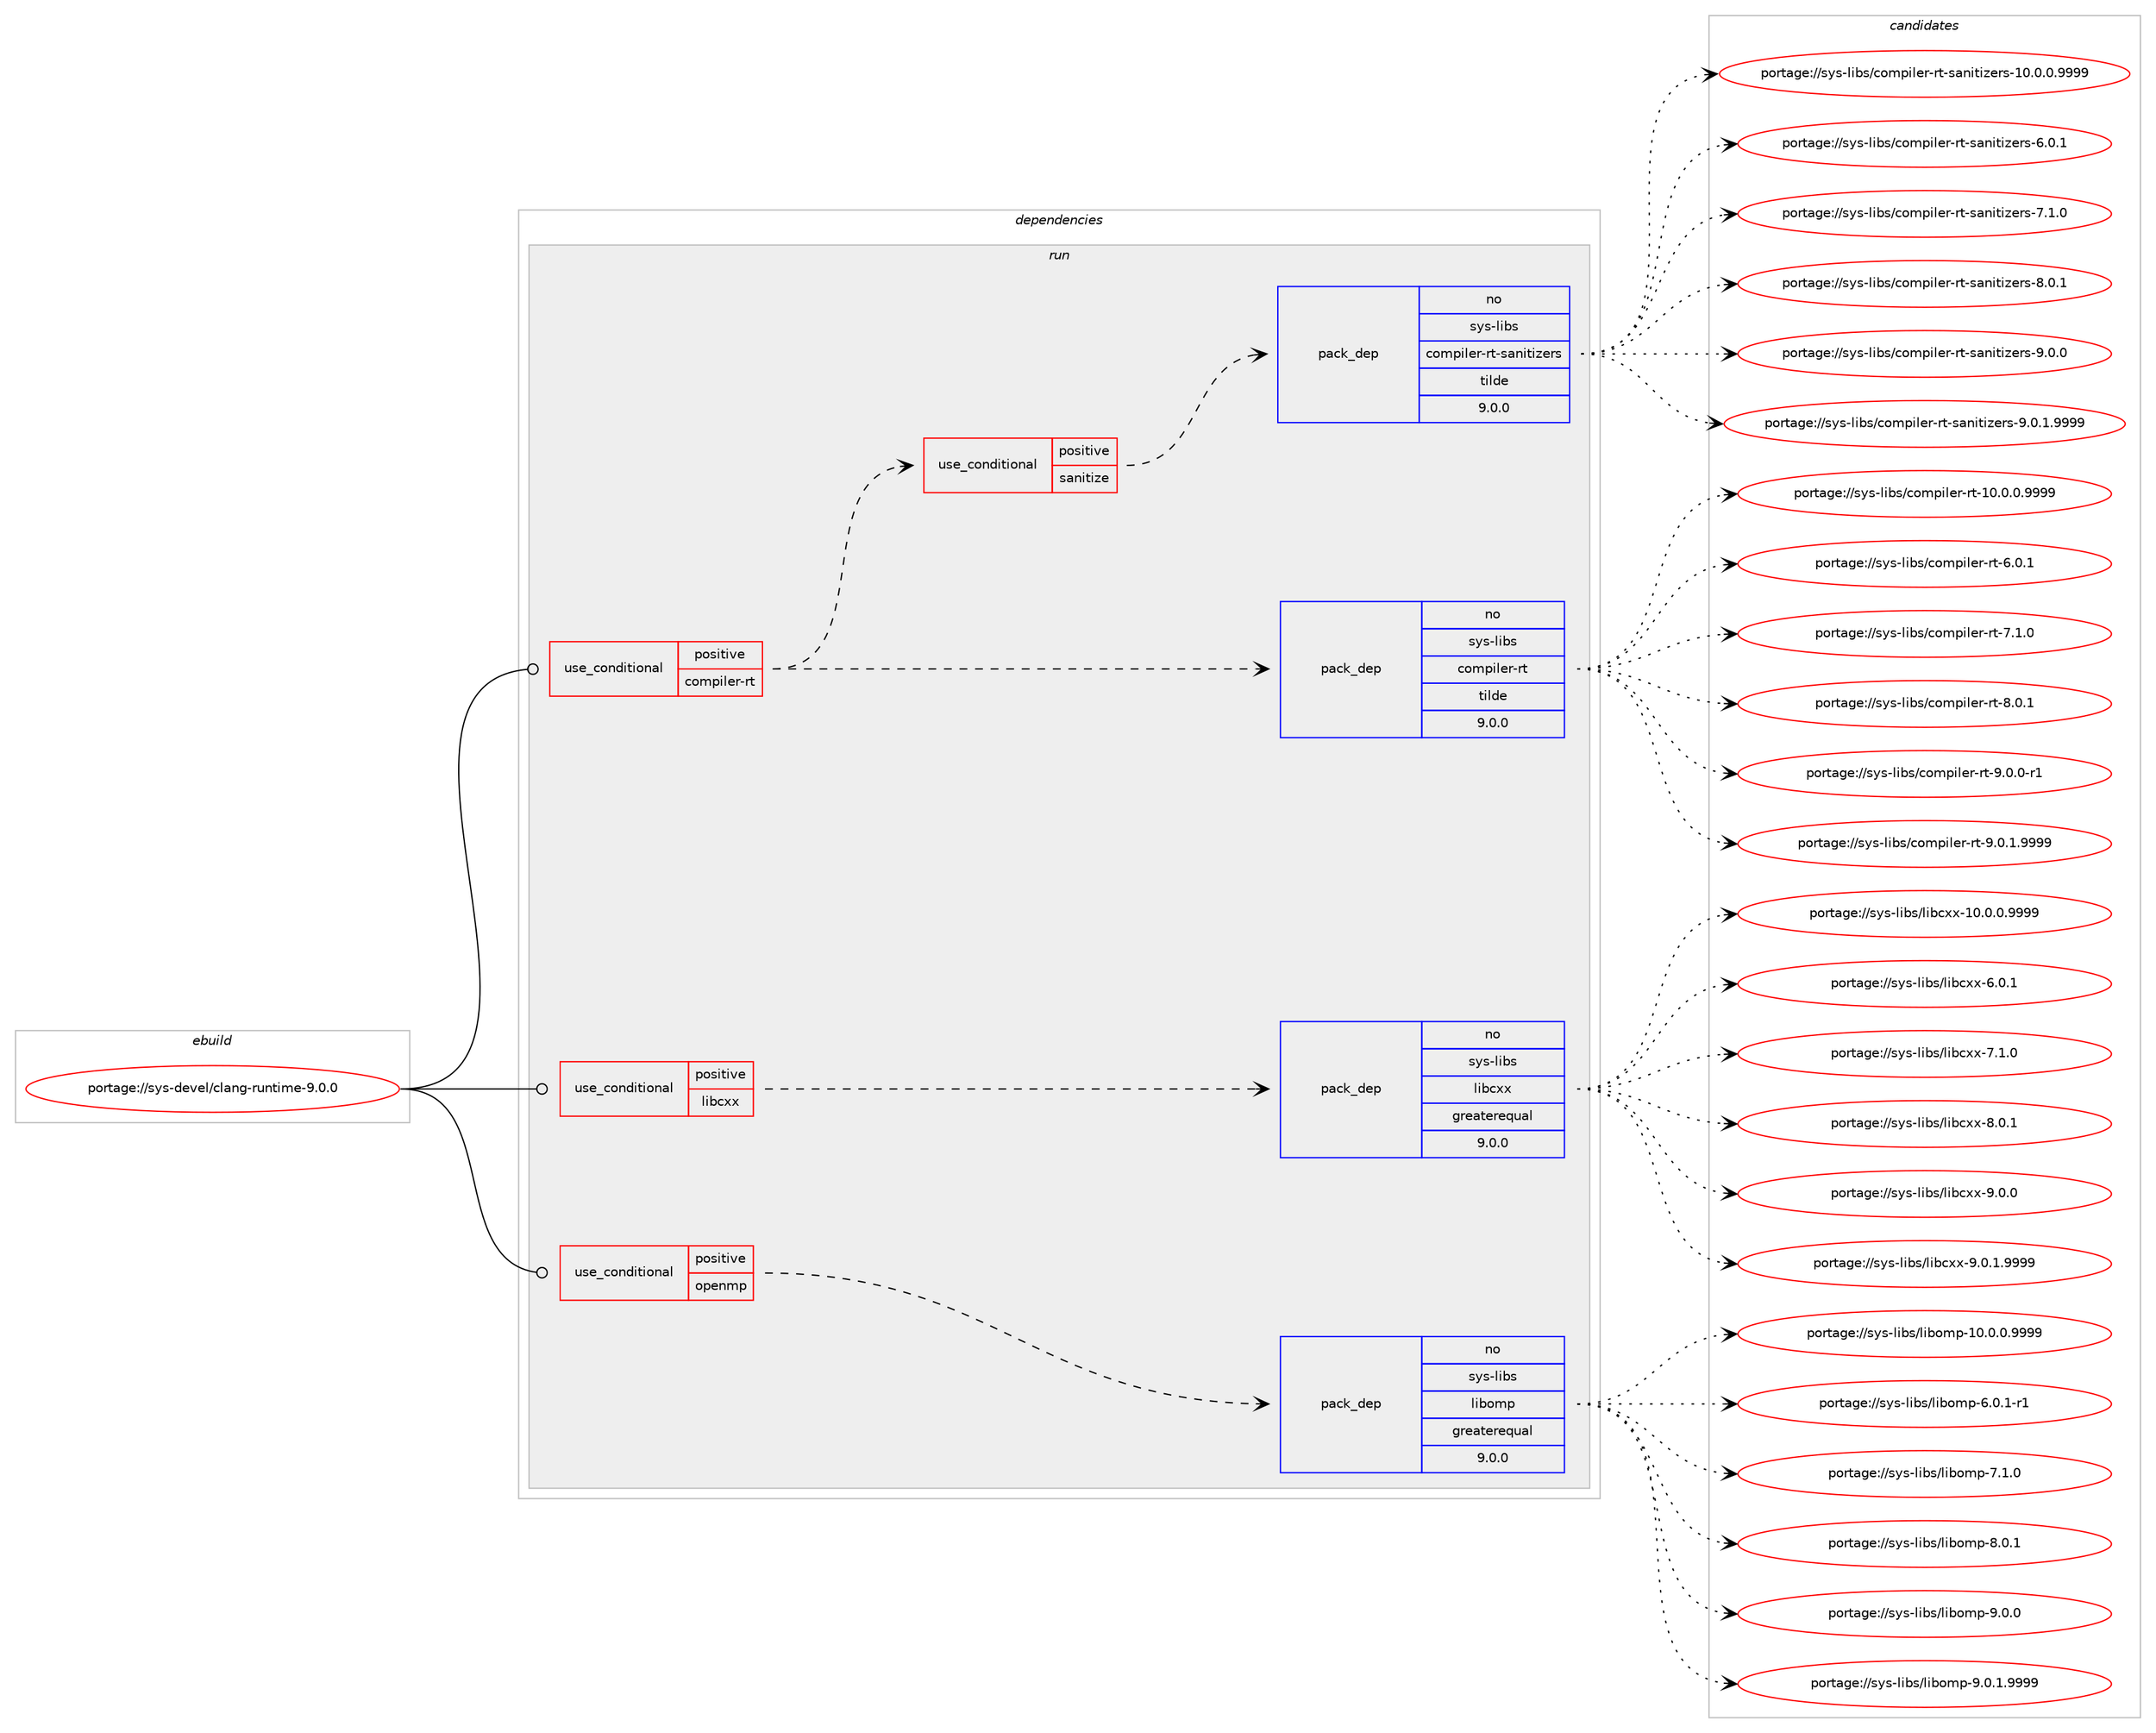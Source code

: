 digraph prolog {

# *************
# Graph options
# *************

newrank=true;
concentrate=true;
compound=true;
graph [rankdir=LR,fontname=Helvetica,fontsize=10,ranksep=1.5];#, ranksep=2.5, nodesep=0.2];
edge  [arrowhead=vee];
node  [fontname=Helvetica,fontsize=10];

# **********
# The ebuild
# **********

subgraph cluster_leftcol {
color=gray;
rank=same;
label=<<i>ebuild</i>>;
id [label="portage://sys-devel/clang-runtime-9.0.0", color=red, width=4, href="../sys-devel/clang-runtime-9.0.0.svg"];
}

# ****************
# The dependencies
# ****************

subgraph cluster_midcol {
color=gray;
label=<<i>dependencies</i>>;
subgraph cluster_compile {
fillcolor="#eeeeee";
style=filled;
label=<<i>compile</i>>;
}
subgraph cluster_compileandrun {
fillcolor="#eeeeee";
style=filled;
label=<<i>compile and run</i>>;
}
subgraph cluster_run {
fillcolor="#eeeeee";
style=filled;
label=<<i>run</i>>;
subgraph cond102242 {
dependency422073 [label=<<TABLE BORDER="0" CELLBORDER="1" CELLSPACING="0" CELLPADDING="4"><TR><TD ROWSPAN="3" CELLPADDING="10">use_conditional</TD></TR><TR><TD>positive</TD></TR><TR><TD>compiler-rt</TD></TR></TABLE>>, shape=none, color=red];
subgraph pack312785 {
dependency422074 [label=<<TABLE BORDER="0" CELLBORDER="1" CELLSPACING="0" CELLPADDING="4" WIDTH="220"><TR><TD ROWSPAN="6" CELLPADDING="30">pack_dep</TD></TR><TR><TD WIDTH="110">no</TD></TR><TR><TD>sys-libs</TD></TR><TR><TD>compiler-rt</TD></TR><TR><TD>tilde</TD></TR><TR><TD>9.0.0</TD></TR></TABLE>>, shape=none, color=blue];
}
dependency422073:e -> dependency422074:w [weight=20,style="dashed",arrowhead="vee"];
subgraph cond102243 {
dependency422075 [label=<<TABLE BORDER="0" CELLBORDER="1" CELLSPACING="0" CELLPADDING="4"><TR><TD ROWSPAN="3" CELLPADDING="10">use_conditional</TD></TR><TR><TD>positive</TD></TR><TR><TD>sanitize</TD></TR></TABLE>>, shape=none, color=red];
subgraph pack312786 {
dependency422076 [label=<<TABLE BORDER="0" CELLBORDER="1" CELLSPACING="0" CELLPADDING="4" WIDTH="220"><TR><TD ROWSPAN="6" CELLPADDING="30">pack_dep</TD></TR><TR><TD WIDTH="110">no</TD></TR><TR><TD>sys-libs</TD></TR><TR><TD>compiler-rt-sanitizers</TD></TR><TR><TD>tilde</TD></TR><TR><TD>9.0.0</TD></TR></TABLE>>, shape=none, color=blue];
}
dependency422075:e -> dependency422076:w [weight=20,style="dashed",arrowhead="vee"];
}
dependency422073:e -> dependency422075:w [weight=20,style="dashed",arrowhead="vee"];
}
id:e -> dependency422073:w [weight=20,style="solid",arrowhead="odot"];
subgraph cond102244 {
dependency422077 [label=<<TABLE BORDER="0" CELLBORDER="1" CELLSPACING="0" CELLPADDING="4"><TR><TD ROWSPAN="3" CELLPADDING="10">use_conditional</TD></TR><TR><TD>positive</TD></TR><TR><TD>libcxx</TD></TR></TABLE>>, shape=none, color=red];
subgraph pack312787 {
dependency422078 [label=<<TABLE BORDER="0" CELLBORDER="1" CELLSPACING="0" CELLPADDING="4" WIDTH="220"><TR><TD ROWSPAN="6" CELLPADDING="30">pack_dep</TD></TR><TR><TD WIDTH="110">no</TD></TR><TR><TD>sys-libs</TD></TR><TR><TD>libcxx</TD></TR><TR><TD>greaterequal</TD></TR><TR><TD>9.0.0</TD></TR></TABLE>>, shape=none, color=blue];
}
dependency422077:e -> dependency422078:w [weight=20,style="dashed",arrowhead="vee"];
}
id:e -> dependency422077:w [weight=20,style="solid",arrowhead="odot"];
subgraph cond102245 {
dependency422079 [label=<<TABLE BORDER="0" CELLBORDER="1" CELLSPACING="0" CELLPADDING="4"><TR><TD ROWSPAN="3" CELLPADDING="10">use_conditional</TD></TR><TR><TD>positive</TD></TR><TR><TD>openmp</TD></TR></TABLE>>, shape=none, color=red];
subgraph pack312788 {
dependency422080 [label=<<TABLE BORDER="0" CELLBORDER="1" CELLSPACING="0" CELLPADDING="4" WIDTH="220"><TR><TD ROWSPAN="6" CELLPADDING="30">pack_dep</TD></TR><TR><TD WIDTH="110">no</TD></TR><TR><TD>sys-libs</TD></TR><TR><TD>libomp</TD></TR><TR><TD>greaterequal</TD></TR><TR><TD>9.0.0</TD></TR></TABLE>>, shape=none, color=blue];
}
dependency422079:e -> dependency422080:w [weight=20,style="dashed",arrowhead="vee"];
}
id:e -> dependency422079:w [weight=20,style="solid",arrowhead="odot"];
}
}

# **************
# The candidates
# **************

subgraph cluster_choices {
rank=same;
color=gray;
label=<<i>candidates</i>>;

subgraph choice312785 {
color=black;
nodesep=1;
choiceportage1151211154510810598115479911110911210510810111445114116454948464846484657575757 [label="portage://sys-libs/compiler-rt-10.0.0.9999", color=red, width=4,href="../sys-libs/compiler-rt-10.0.0.9999.svg"];
choiceportage1151211154510810598115479911110911210510810111445114116455446484649 [label="portage://sys-libs/compiler-rt-6.0.1", color=red, width=4,href="../sys-libs/compiler-rt-6.0.1.svg"];
choiceportage1151211154510810598115479911110911210510810111445114116455546494648 [label="portage://sys-libs/compiler-rt-7.1.0", color=red, width=4,href="../sys-libs/compiler-rt-7.1.0.svg"];
choiceportage1151211154510810598115479911110911210510810111445114116455646484649 [label="portage://sys-libs/compiler-rt-8.0.1", color=red, width=4,href="../sys-libs/compiler-rt-8.0.1.svg"];
choiceportage11512111545108105981154799111109112105108101114451141164557464846484511449 [label="portage://sys-libs/compiler-rt-9.0.0-r1", color=red, width=4,href="../sys-libs/compiler-rt-9.0.0-r1.svg"];
choiceportage11512111545108105981154799111109112105108101114451141164557464846494657575757 [label="portage://sys-libs/compiler-rt-9.0.1.9999", color=red, width=4,href="../sys-libs/compiler-rt-9.0.1.9999.svg"];
dependency422074:e -> choiceportage1151211154510810598115479911110911210510810111445114116454948464846484657575757:w [style=dotted,weight="100"];
dependency422074:e -> choiceportage1151211154510810598115479911110911210510810111445114116455446484649:w [style=dotted,weight="100"];
dependency422074:e -> choiceportage1151211154510810598115479911110911210510810111445114116455546494648:w [style=dotted,weight="100"];
dependency422074:e -> choiceportage1151211154510810598115479911110911210510810111445114116455646484649:w [style=dotted,weight="100"];
dependency422074:e -> choiceportage11512111545108105981154799111109112105108101114451141164557464846484511449:w [style=dotted,weight="100"];
dependency422074:e -> choiceportage11512111545108105981154799111109112105108101114451141164557464846494657575757:w [style=dotted,weight="100"];
}
subgraph choice312786 {
color=black;
nodesep=1;
choiceportage11512111545108105981154799111109112105108101114451141164511597110105116105122101114115454948464846484657575757 [label="portage://sys-libs/compiler-rt-sanitizers-10.0.0.9999", color=red, width=4,href="../sys-libs/compiler-rt-sanitizers-10.0.0.9999.svg"];
choiceportage11512111545108105981154799111109112105108101114451141164511597110105116105122101114115455446484649 [label="portage://sys-libs/compiler-rt-sanitizers-6.0.1", color=red, width=4,href="../sys-libs/compiler-rt-sanitizers-6.0.1.svg"];
choiceportage11512111545108105981154799111109112105108101114451141164511597110105116105122101114115455546494648 [label="portage://sys-libs/compiler-rt-sanitizers-7.1.0", color=red, width=4,href="../sys-libs/compiler-rt-sanitizers-7.1.0.svg"];
choiceportage11512111545108105981154799111109112105108101114451141164511597110105116105122101114115455646484649 [label="portage://sys-libs/compiler-rt-sanitizers-8.0.1", color=red, width=4,href="../sys-libs/compiler-rt-sanitizers-8.0.1.svg"];
choiceportage11512111545108105981154799111109112105108101114451141164511597110105116105122101114115455746484648 [label="portage://sys-libs/compiler-rt-sanitizers-9.0.0", color=red, width=4,href="../sys-libs/compiler-rt-sanitizers-9.0.0.svg"];
choiceportage115121115451081059811547991111091121051081011144511411645115971101051161051221011141154557464846494657575757 [label="portage://sys-libs/compiler-rt-sanitizers-9.0.1.9999", color=red, width=4,href="../sys-libs/compiler-rt-sanitizers-9.0.1.9999.svg"];
dependency422076:e -> choiceportage11512111545108105981154799111109112105108101114451141164511597110105116105122101114115454948464846484657575757:w [style=dotted,weight="100"];
dependency422076:e -> choiceportage11512111545108105981154799111109112105108101114451141164511597110105116105122101114115455446484649:w [style=dotted,weight="100"];
dependency422076:e -> choiceportage11512111545108105981154799111109112105108101114451141164511597110105116105122101114115455546494648:w [style=dotted,weight="100"];
dependency422076:e -> choiceportage11512111545108105981154799111109112105108101114451141164511597110105116105122101114115455646484649:w [style=dotted,weight="100"];
dependency422076:e -> choiceportage11512111545108105981154799111109112105108101114451141164511597110105116105122101114115455746484648:w [style=dotted,weight="100"];
dependency422076:e -> choiceportage115121115451081059811547991111091121051081011144511411645115971101051161051221011141154557464846494657575757:w [style=dotted,weight="100"];
}
subgraph choice312787 {
color=black;
nodesep=1;
choiceportage1151211154510810598115471081059899120120454948464846484657575757 [label="portage://sys-libs/libcxx-10.0.0.9999", color=red, width=4,href="../sys-libs/libcxx-10.0.0.9999.svg"];
choiceportage1151211154510810598115471081059899120120455446484649 [label="portage://sys-libs/libcxx-6.0.1", color=red, width=4,href="../sys-libs/libcxx-6.0.1.svg"];
choiceportage1151211154510810598115471081059899120120455546494648 [label="portage://sys-libs/libcxx-7.1.0", color=red, width=4,href="../sys-libs/libcxx-7.1.0.svg"];
choiceportage1151211154510810598115471081059899120120455646484649 [label="portage://sys-libs/libcxx-8.0.1", color=red, width=4,href="../sys-libs/libcxx-8.0.1.svg"];
choiceportage1151211154510810598115471081059899120120455746484648 [label="portage://sys-libs/libcxx-9.0.0", color=red, width=4,href="../sys-libs/libcxx-9.0.0.svg"];
choiceportage11512111545108105981154710810598991201204557464846494657575757 [label="portage://sys-libs/libcxx-9.0.1.9999", color=red, width=4,href="../sys-libs/libcxx-9.0.1.9999.svg"];
dependency422078:e -> choiceportage1151211154510810598115471081059899120120454948464846484657575757:w [style=dotted,weight="100"];
dependency422078:e -> choiceportage1151211154510810598115471081059899120120455446484649:w [style=dotted,weight="100"];
dependency422078:e -> choiceportage1151211154510810598115471081059899120120455546494648:w [style=dotted,weight="100"];
dependency422078:e -> choiceportage1151211154510810598115471081059899120120455646484649:w [style=dotted,weight="100"];
dependency422078:e -> choiceportage1151211154510810598115471081059899120120455746484648:w [style=dotted,weight="100"];
dependency422078:e -> choiceportage11512111545108105981154710810598991201204557464846494657575757:w [style=dotted,weight="100"];
}
subgraph choice312788 {
color=black;
nodesep=1;
choiceportage11512111545108105981154710810598111109112454948464846484657575757 [label="portage://sys-libs/libomp-10.0.0.9999", color=red, width=4,href="../sys-libs/libomp-10.0.0.9999.svg"];
choiceportage115121115451081059811547108105981111091124554464846494511449 [label="portage://sys-libs/libomp-6.0.1-r1", color=red, width=4,href="../sys-libs/libomp-6.0.1-r1.svg"];
choiceportage11512111545108105981154710810598111109112455546494648 [label="portage://sys-libs/libomp-7.1.0", color=red, width=4,href="../sys-libs/libomp-7.1.0.svg"];
choiceportage11512111545108105981154710810598111109112455646484649 [label="portage://sys-libs/libomp-8.0.1", color=red, width=4,href="../sys-libs/libomp-8.0.1.svg"];
choiceportage11512111545108105981154710810598111109112455746484648 [label="portage://sys-libs/libomp-9.0.0", color=red, width=4,href="../sys-libs/libomp-9.0.0.svg"];
choiceportage115121115451081059811547108105981111091124557464846494657575757 [label="portage://sys-libs/libomp-9.0.1.9999", color=red, width=4,href="../sys-libs/libomp-9.0.1.9999.svg"];
dependency422080:e -> choiceportage11512111545108105981154710810598111109112454948464846484657575757:w [style=dotted,weight="100"];
dependency422080:e -> choiceportage115121115451081059811547108105981111091124554464846494511449:w [style=dotted,weight="100"];
dependency422080:e -> choiceportage11512111545108105981154710810598111109112455546494648:w [style=dotted,weight="100"];
dependency422080:e -> choiceportage11512111545108105981154710810598111109112455646484649:w [style=dotted,weight="100"];
dependency422080:e -> choiceportage11512111545108105981154710810598111109112455746484648:w [style=dotted,weight="100"];
dependency422080:e -> choiceportage115121115451081059811547108105981111091124557464846494657575757:w [style=dotted,weight="100"];
}
}

}

